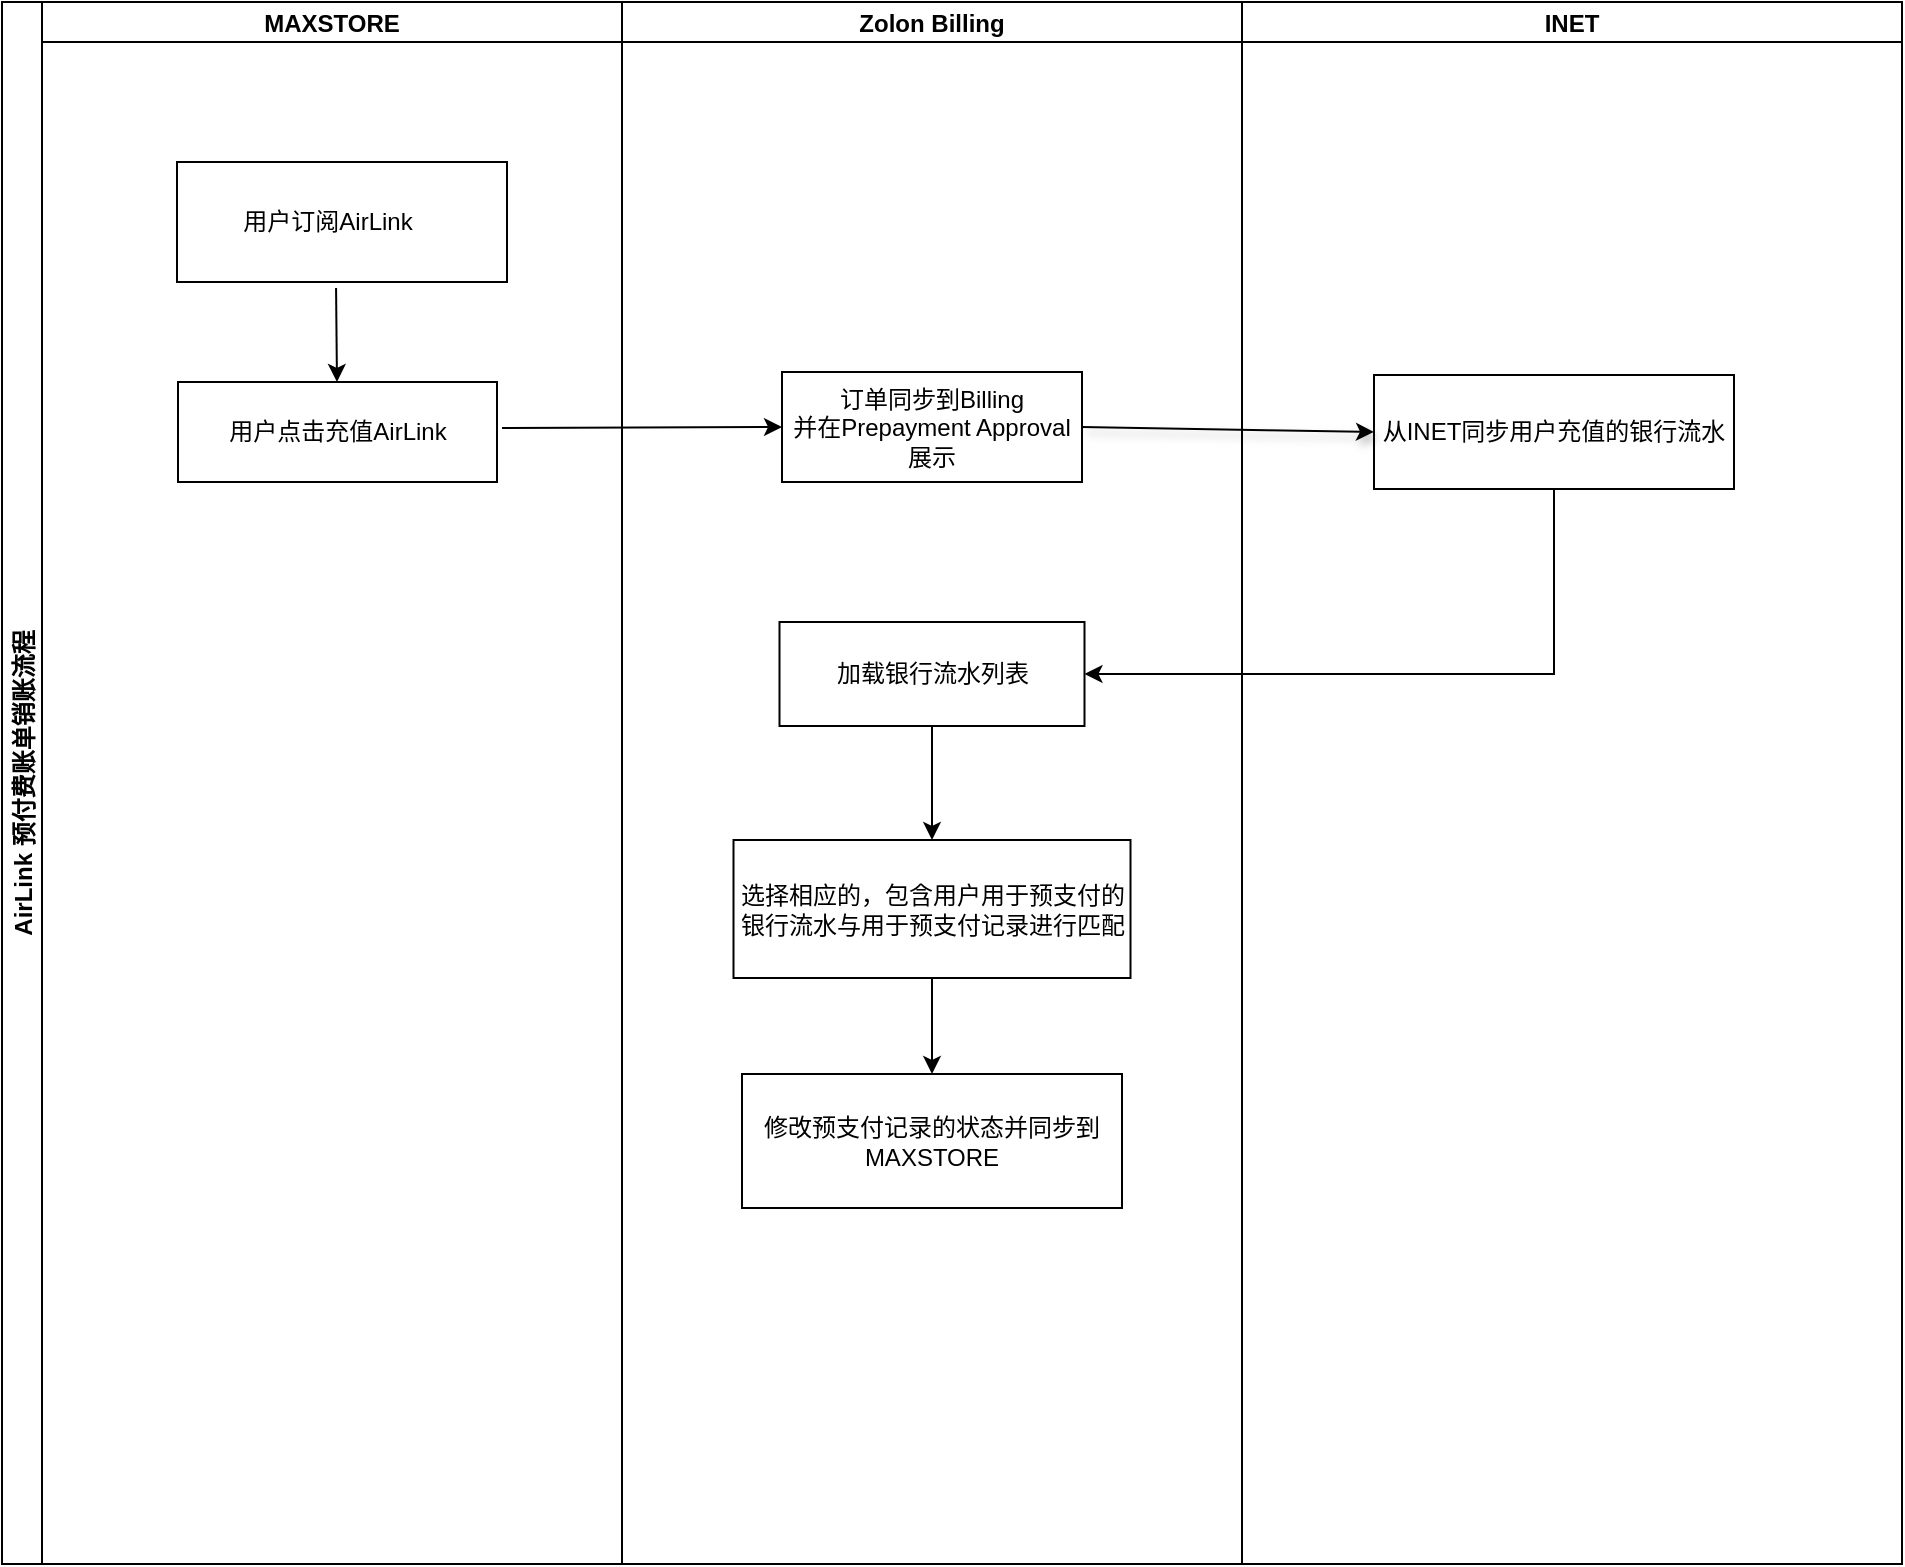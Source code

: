 <mxfile version="27.0.1">
  <diagram name="第 1 页" id="on79oUCmp4KGUMs3knrF">
    <mxGraphModel dx="2355" dy="971" grid="0" gridSize="10" guides="1" tooltips="1" connect="1" arrows="1" fold="1" page="1" pageScale="1" pageWidth="1400" pageHeight="850" math="0" shadow="0">
      <root>
        <mxCell id="0" />
        <mxCell id="1" parent="0" />
        <mxCell id="Rb_VMglPwoGqHI8GP8zq-8" value="AirLink 预付费账单销账流程" style="swimlane;childLayout=stackLayout;resizeParent=1;resizeParentMax=0;startSize=20;horizontal=0;horizontalStack=1;" parent="1" vertex="1">
          <mxGeometry x="383" y="59" width="950" height="781" as="geometry" />
        </mxCell>
        <mxCell id="Rb_VMglPwoGqHI8GP8zq-9" value="MAXSTORE" style="swimlane;startSize=20;" parent="Rb_VMglPwoGqHI8GP8zq-8" vertex="1">
          <mxGeometry x="20" width="290" height="781" as="geometry" />
        </mxCell>
        <mxCell id="Rb_VMglPwoGqHI8GP8zq-13" value="" style="verticalLabelPosition=bottom;verticalAlign=top;html=1;shape=mxgraph.basic.rect;fillColor2=none;strokeWidth=1;size=20;indent=5;" parent="Rb_VMglPwoGqHI8GP8zq-9" vertex="1">
          <mxGeometry x="67.5" y="80" width="165" height="60" as="geometry" />
        </mxCell>
        <mxCell id="Rb_VMglPwoGqHI8GP8zq-14" value="用户订阅AirLink" style="text;html=1;align=center;verticalAlign=middle;whiteSpace=wrap;rounded=0;" parent="Rb_VMglPwoGqHI8GP8zq-9" vertex="1">
          <mxGeometry x="57.5" y="90" width="170" height="40" as="geometry" />
        </mxCell>
        <mxCell id="Rb_VMglPwoGqHI8GP8zq-15" value="用户点击充值AirLink" style="rounded=0;whiteSpace=wrap;html=1;" parent="Rb_VMglPwoGqHI8GP8zq-9" vertex="1">
          <mxGeometry x="68" y="190" width="159.5" height="50" as="geometry" />
        </mxCell>
        <mxCell id="Rb_VMglPwoGqHI8GP8zq-17" value="" style="endArrow=classic;html=1;rounded=0;exitX=0.482;exitY=1.05;exitDx=0;exitDy=0;exitPerimeter=0;" parent="Rb_VMglPwoGqHI8GP8zq-9" source="Rb_VMglPwoGqHI8GP8zq-13" target="Rb_VMglPwoGqHI8GP8zq-15" edge="1">
          <mxGeometry width="50" height="50" relative="1" as="geometry">
            <mxPoint x="510" y="360" as="sourcePoint" />
            <mxPoint x="560" y="310" as="targetPoint" />
          </mxGeometry>
        </mxCell>
        <mxCell id="Rb_VMglPwoGqHI8GP8zq-19" value="" style="endArrow=classic;html=1;rounded=0;entryX=0;entryY=0.5;entryDx=0;entryDy=0;" parent="Rb_VMglPwoGqHI8GP8zq-9" target="Rb_VMglPwoGqHI8GP8zq-18" edge="1">
          <mxGeometry width="50" height="50" relative="1" as="geometry">
            <mxPoint x="230" y="213" as="sourcePoint" />
            <mxPoint x="280" y="170" as="targetPoint" />
          </mxGeometry>
        </mxCell>
        <mxCell id="Rb_VMglPwoGqHI8GP8zq-10" value="Zolon Billing" style="swimlane;startSize=20;" parent="Rb_VMglPwoGqHI8GP8zq-8" vertex="1">
          <mxGeometry x="310" width="310" height="781" as="geometry" />
        </mxCell>
        <mxCell id="Rb_VMglPwoGqHI8GP8zq-18" value="订单同步到Billing&lt;div&gt;并在Prepayment Approval展示&lt;/div&gt;" style="rounded=0;whiteSpace=wrap;html=1;" parent="Rb_VMglPwoGqHI8GP8zq-10" vertex="1">
          <mxGeometry x="80" y="185" width="150" height="55" as="geometry" />
        </mxCell>
        <mxCell id="k7hvnPJg3zPWw9Z5Pma0-1" value="加载银行流水列表" style="rounded=0;whiteSpace=wrap;html=1;" vertex="1" parent="Rb_VMglPwoGqHI8GP8zq-10">
          <mxGeometry x="78.75" y="310" width="152.5" height="52" as="geometry" />
        </mxCell>
        <mxCell id="k7hvnPJg3zPWw9Z5Pma0-5" value="选择相应的，包含用户用于预支付的银行流水与用于预支付记录进行匹配" style="rounded=0;whiteSpace=wrap;html=1;" vertex="1" parent="Rb_VMglPwoGqHI8GP8zq-10">
          <mxGeometry x="55.75" y="419" width="198.5" height="69" as="geometry" />
        </mxCell>
        <mxCell id="k7hvnPJg3zPWw9Z5Pma0-6" value="" style="endArrow=classic;html=1;rounded=0;entryX=0.5;entryY=0;entryDx=0;entryDy=0;" edge="1" parent="Rb_VMglPwoGqHI8GP8zq-10" source="k7hvnPJg3zPWw9Z5Pma0-1" target="k7hvnPJg3zPWw9Z5Pma0-5">
          <mxGeometry width="50" height="50" relative="1" as="geometry">
            <mxPoint x="-527" y="353" as="sourcePoint" />
            <mxPoint x="155" y="432.711" as="targetPoint" />
          </mxGeometry>
        </mxCell>
        <mxCell id="k7hvnPJg3zPWw9Z5Pma0-7" value="修改预支付记录的状态并同步到MAXSTORE" style="rounded=0;whiteSpace=wrap;html=1;" vertex="1" parent="Rb_VMglPwoGqHI8GP8zq-10">
          <mxGeometry x="60" y="536" width="190" height="67" as="geometry" />
        </mxCell>
        <mxCell id="k7hvnPJg3zPWw9Z5Pma0-8" value="" style="endArrow=classic;html=1;rounded=0;exitX=0.5;exitY=1;exitDx=0;exitDy=0;entryX=0.5;entryY=0;entryDx=0;entryDy=0;" edge="1" parent="Rb_VMglPwoGqHI8GP8zq-10" source="k7hvnPJg3zPWw9Z5Pma0-5" target="k7hvnPJg3zPWw9Z5Pma0-7">
          <mxGeometry width="50" height="50" relative="1" as="geometry">
            <mxPoint x="365" y="517" as="sourcePoint" />
            <mxPoint x="415" y="467" as="targetPoint" />
          </mxGeometry>
        </mxCell>
        <mxCell id="Rb_VMglPwoGqHI8GP8zq-11" value="INET" style="swimlane;startSize=20;" parent="Rb_VMglPwoGqHI8GP8zq-8" vertex="1">
          <mxGeometry x="620" width="330" height="781" as="geometry">
            <mxRectangle x="230" width="40" height="640" as="alternateBounds" />
          </mxGeometry>
        </mxCell>
        <mxCell id="Rb_VMglPwoGqHI8GP8zq-20" value="从INET同步用户充值的银行流水" style="rounded=0;whiteSpace=wrap;html=1;" parent="Rb_VMglPwoGqHI8GP8zq-11" vertex="1">
          <mxGeometry x="66" y="186.5" width="180" height="57" as="geometry" />
        </mxCell>
        <mxCell id="Rb_VMglPwoGqHI8GP8zq-25" value="" style="endArrow=classic;html=1;rounded=0;exitX=1;exitY=0.5;exitDx=0;exitDy=0;entryX=0;entryY=0.5;entryDx=0;entryDy=0;shadow=1;" parent="Rb_VMglPwoGqHI8GP8zq-8" source="Rb_VMglPwoGqHI8GP8zq-18" target="Rb_VMglPwoGqHI8GP8zq-20" edge="1">
          <mxGeometry width="50" height="50" relative="1" as="geometry">
            <mxPoint x="490" y="380" as="sourcePoint" />
            <mxPoint x="540" y="330" as="targetPoint" />
          </mxGeometry>
        </mxCell>
        <mxCell id="k7hvnPJg3zPWw9Z5Pma0-2" value="" style="endArrow=classic;html=1;rounded=0;exitX=0.5;exitY=1;exitDx=0;exitDy=0;entryX=1;entryY=0.5;entryDx=0;entryDy=0;edgeStyle=orthogonalEdgeStyle;" edge="1" parent="Rb_VMglPwoGqHI8GP8zq-8" source="Rb_VMglPwoGqHI8GP8zq-20" target="k7hvnPJg3zPWw9Z5Pma0-1">
          <mxGeometry width="50" height="50" relative="1" as="geometry">
            <mxPoint x="730" y="358" as="sourcePoint" />
            <mxPoint x="780" y="308" as="targetPoint" />
          </mxGeometry>
        </mxCell>
      </root>
    </mxGraphModel>
  </diagram>
</mxfile>
